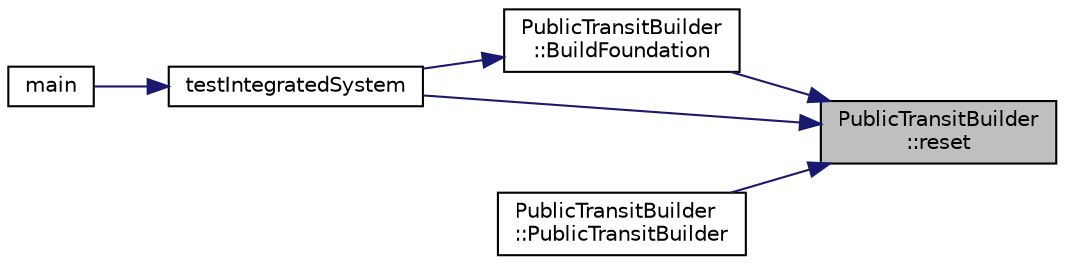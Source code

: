 digraph "PublicTransitBuilder::reset"
{
 // LATEX_PDF_SIZE
  edge [fontname="Helvetica",fontsize="10",labelfontname="Helvetica",labelfontsize="10"];
  node [fontname="Helvetica",fontsize="10",shape=record];
  rankdir="RL";
  Node1 [label="PublicTransitBuilder\l::reset",height=0.2,width=0.4,color="black", fillcolor="grey75", style="filled", fontcolor="black",tooltip="Resets the builder to initial state Creates a new PublicTransit object."];
  Node1 -> Node2 [dir="back",color="midnightblue",fontsize="10",style="solid",fontname="Helvetica"];
  Node2 [label="PublicTransitBuilder\l::BuildFoundation",height=0.2,width=0.4,color="black", fillcolor="white", style="filled",URL="$classPublicTransitBuilder.html#abd185b963cb2e9973b3cbccaf671cfd3",tooltip="Builds the foundation of the public transit infrastructure Sets initial description and base cost."];
  Node2 -> Node3 [dir="back",color="midnightblue",fontsize="10",style="solid",fontname="Helvetica"];
  Node3 [label="testIntegratedSystem",height=0.2,width=0.4,color="black", fillcolor="white", style="filled",URL="$main_8cpp.html#a859f1c4b77421f0cb0f62ba1bfd06029",tooltip=" "];
  Node3 -> Node4 [dir="back",color="midnightblue",fontsize="10",style="solid",fontname="Helvetica"];
  Node4 [label="main",height=0.2,width=0.4,color="black", fillcolor="white", style="filled",URL="$main_8cpp.html#ae66f6b31b5ad750f1fe042a706a4e3d4",tooltip="Main program entry point."];
  Node1 -> Node5 [dir="back",color="midnightblue",fontsize="10",style="solid",fontname="Helvetica"];
  Node5 [label="PublicTransitBuilder\l::PublicTransitBuilder",height=0.2,width=0.4,color="black", fillcolor="white", style="filled",URL="$classPublicTransitBuilder.html#a22d5b3eb2f919213cd8a4f96b0afd22f",tooltip="Default constructor Initializes the builder and creates a new product."];
  Node1 -> Node3 [dir="back",color="midnightblue",fontsize="10",style="solid",fontname="Helvetica"];
}
